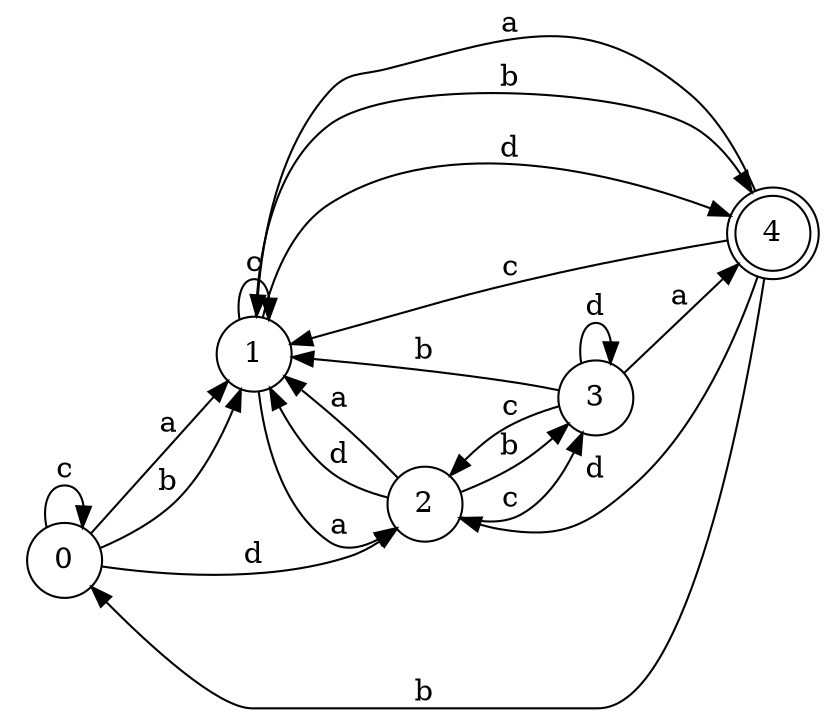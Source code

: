 digraph n4_2 {
__start0 [label="" shape="none"];

rankdir=LR;
size="8,5";

s0 [style="filled", color="black", fillcolor="white" shape="circle", label="0"];
s1 [style="filled", color="black", fillcolor="white" shape="circle", label="1"];
s2 [style="filled", color="black", fillcolor="white" shape="circle", label="2"];
s3 [style="filled", color="black", fillcolor="white" shape="circle", label="3"];
s4 [style="rounded,filled", color="black", fillcolor="white" shape="doublecircle", label="4"];
s0 -> s1 [label="a"];
s0 -> s1 [label="b"];
s0 -> s0 [label="c"];
s0 -> s2 [label="d"];
s1 -> s2 [label="a"];
s1 -> s4 [label="b"];
s1 -> s1 [label="c"];
s1 -> s4 [label="d"];
s2 -> s1 [label="a"];
s2 -> s3 [label="b"];
s2 -> s3 [label="c"];
s2 -> s1 [label="d"];
s3 -> s4 [label="a"];
s3 -> s1 [label="b"];
s3 -> s2 [label="c"];
s3 -> s3 [label="d"];
s4 -> s1 [label="a"];
s4 -> s0 [label="b"];
s4 -> s1 [label="c"];
s4 -> s2 [label="d"];

}